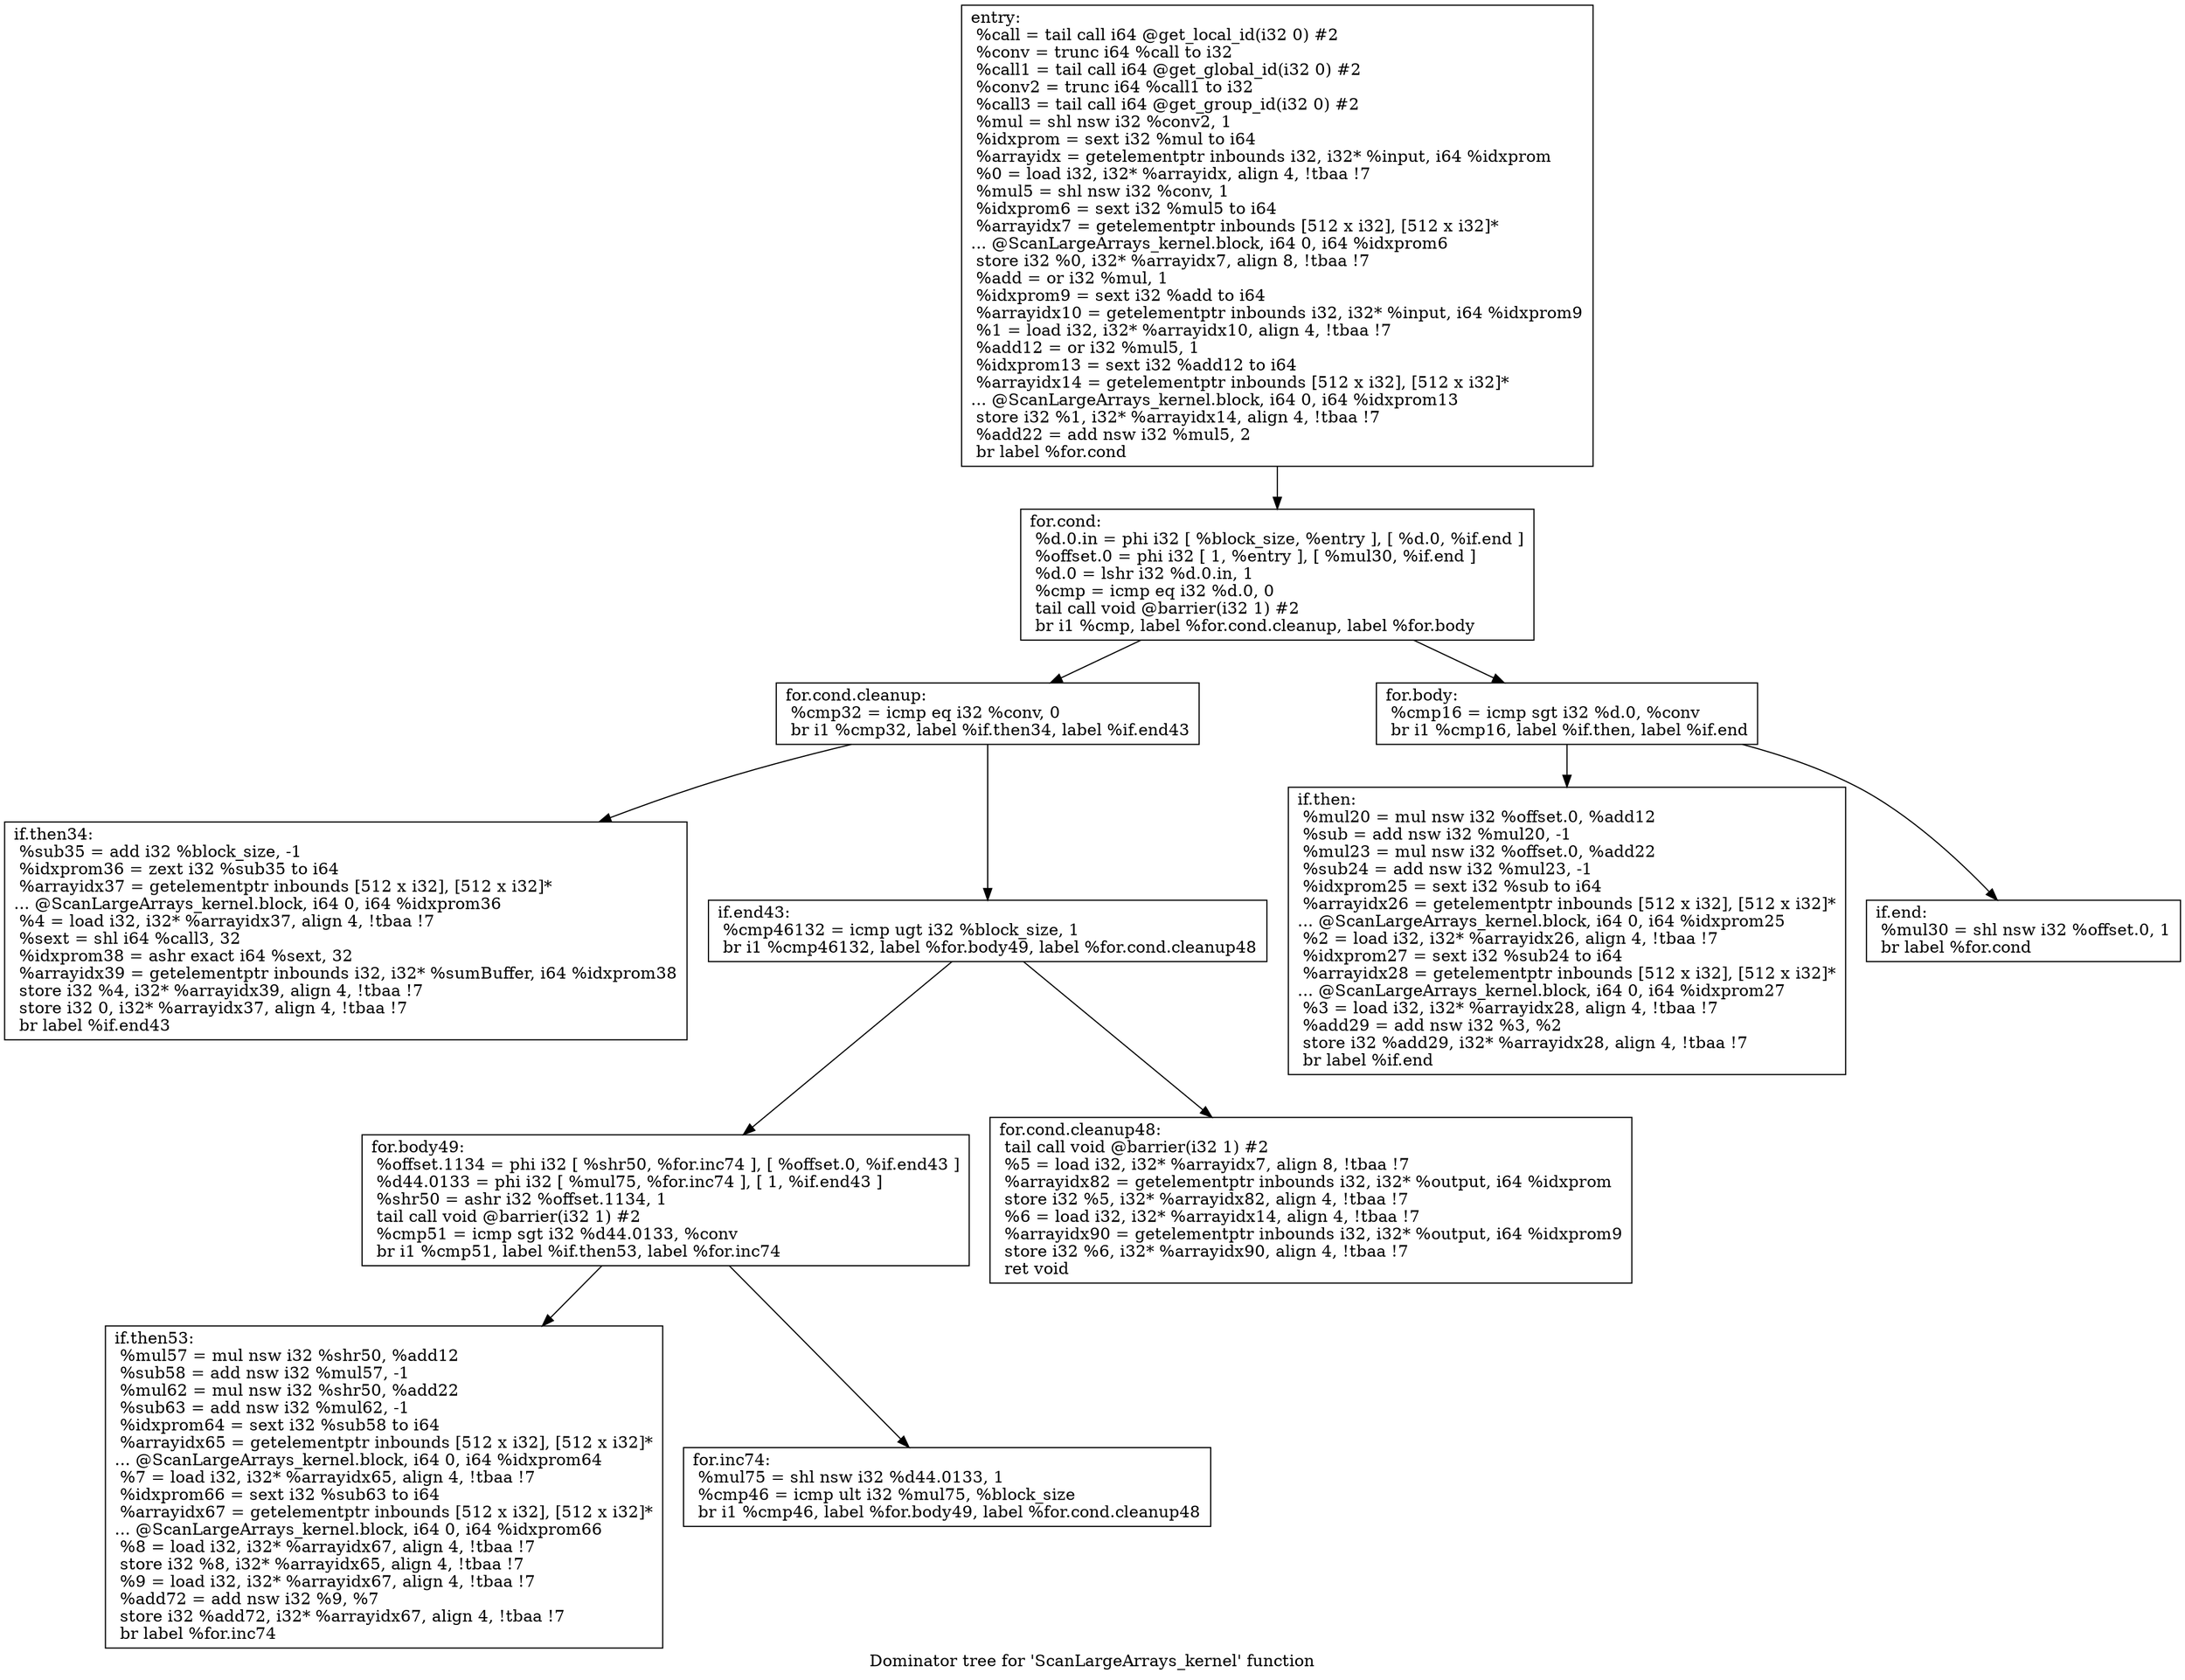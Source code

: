 digraph "Dominator tree for 'ScanLargeArrays_kernel' function" {
	label="Dominator tree for 'ScanLargeArrays_kernel' function";

	Node0x8d0b110 [shape=record,label="{entry:\l  %call = tail call i64 @get_local_id(i32 0) #2\l  %conv = trunc i64 %call to i32\l  %call1 = tail call i64 @get_global_id(i32 0) #2\l  %conv2 = trunc i64 %call1 to i32\l  %call3 = tail call i64 @get_group_id(i32 0) #2\l  %mul = shl nsw i32 %conv2, 1\l  %idxprom = sext i32 %mul to i64\l  %arrayidx = getelementptr inbounds i32, i32* %input, i64 %idxprom\l  %0 = load i32, i32* %arrayidx, align 4, !tbaa !7\l  %mul5 = shl nsw i32 %conv, 1\l  %idxprom6 = sext i32 %mul5 to i64\l  %arrayidx7 = getelementptr inbounds [512 x i32], [512 x i32]*\l... @ScanLargeArrays_kernel.block, i64 0, i64 %idxprom6\l  store i32 %0, i32* %arrayidx7, align 8, !tbaa !7\l  %add = or i32 %mul, 1\l  %idxprom9 = sext i32 %add to i64\l  %arrayidx10 = getelementptr inbounds i32, i32* %input, i64 %idxprom9\l  %1 = load i32, i32* %arrayidx10, align 4, !tbaa !7\l  %add12 = or i32 %mul5, 1\l  %idxprom13 = sext i32 %add12 to i64\l  %arrayidx14 = getelementptr inbounds [512 x i32], [512 x i32]*\l... @ScanLargeArrays_kernel.block, i64 0, i64 %idxprom13\l  store i32 %1, i32* %arrayidx14, align 4, !tbaa !7\l  %add22 = add nsw i32 %mul5, 2\l  br label %for.cond\l}"];
	Node0x8d0b110 -> Node0x8d0b000;
	Node0x8d0b000 [shape=record,label="{for.cond:                                         \l  %d.0.in = phi i32 [ %block_size, %entry ], [ %d.0, %if.end ]\l  %offset.0 = phi i32 [ 1, %entry ], [ %mul30, %if.end ]\l  %d.0 = lshr i32 %d.0.in, 1\l  %cmp = icmp eq i32 %d.0, 0\l  tail call void @barrier(i32 1) #2\l  br i1 %cmp, label %for.cond.cleanup, label %for.body\l}"];
	Node0x8d0b000 -> Node0x8d0b040;
	Node0x8d0b000 -> Node0x8d24e50;
	Node0x8d0b040 [shape=record,label="{for.cond.cleanup:                                 \l  %cmp32 = icmp eq i32 %conv, 0\l  br i1 %cmp32, label %if.then34, label %if.end43\l}"];
	Node0x8d0b040 -> Node0x8d0b150;
	Node0x8d0b040 -> Node0x8d0b190;
	Node0x8d0b150 [shape=record,label="{if.then34:                                        \l  %sub35 = add i32 %block_size, -1\l  %idxprom36 = zext i32 %sub35 to i64\l  %arrayidx37 = getelementptr inbounds [512 x i32], [512 x i32]*\l... @ScanLargeArrays_kernel.block, i64 0, i64 %idxprom36\l  %4 = load i32, i32* %arrayidx37, align 4, !tbaa !7\l  %sext = shl i64 %call3, 32\l  %idxprom38 = ashr exact i64 %sext, 32\l  %arrayidx39 = getelementptr inbounds i32, i32* %sumBuffer, i64 %idxprom38\l  store i32 %4, i32* %arrayidx39, align 4, !tbaa !7\l  store i32 0, i32* %arrayidx37, align 4, !tbaa !7\l  br label %if.end43\l}"];
	Node0x8d0b190 [shape=record,label="{if.end43:                                         \l  %cmp46132 = icmp ugt i32 %block_size, 1\l  br i1 %cmp46132, label %for.body49, label %for.cond.cleanup48\l}"];
	Node0x8d0b190 -> Node0x8d0b1d0;
	Node0x8d0b190 -> Node0x8d0b290;
	Node0x8d0b1d0 [shape=record,label="{for.body49:                                       \l  %offset.1134 = phi i32 [ %shr50, %for.inc74 ], [ %offset.0, %if.end43 ]\l  %d44.0133 = phi i32 [ %mul75, %for.inc74 ], [ 1, %if.end43 ]\l  %shr50 = ashr i32 %offset.1134, 1\l  tail call void @barrier(i32 1) #2\l  %cmp51 = icmp sgt i32 %d44.0133, %conv\l  br i1 %cmp51, label %if.then53, label %for.inc74\l}"];
	Node0x8d0b1d0 -> Node0x8d0b210;
	Node0x8d0b1d0 -> Node0x8d0b250;
	Node0x8d0b210 [shape=record,label="{if.then53:                                        \l  %mul57 = mul nsw i32 %shr50, %add12\l  %sub58 = add nsw i32 %mul57, -1\l  %mul62 = mul nsw i32 %shr50, %add22\l  %sub63 = add nsw i32 %mul62, -1\l  %idxprom64 = sext i32 %sub58 to i64\l  %arrayidx65 = getelementptr inbounds [512 x i32], [512 x i32]*\l... @ScanLargeArrays_kernel.block, i64 0, i64 %idxprom64\l  %7 = load i32, i32* %arrayidx65, align 4, !tbaa !7\l  %idxprom66 = sext i32 %sub63 to i64\l  %arrayidx67 = getelementptr inbounds [512 x i32], [512 x i32]*\l... @ScanLargeArrays_kernel.block, i64 0, i64 %idxprom66\l  %8 = load i32, i32* %arrayidx67, align 4, !tbaa !7\l  store i32 %8, i32* %arrayidx65, align 4, !tbaa !7\l  %9 = load i32, i32* %arrayidx67, align 4, !tbaa !7\l  %add72 = add nsw i32 %9, %7\l  store i32 %add72, i32* %arrayidx67, align 4, !tbaa !7\l  br label %for.inc74\l}"];
	Node0x8d0b250 [shape=record,label="{for.inc74:                                        \l  %mul75 = shl nsw i32 %d44.0133, 1\l  %cmp46 = icmp ult i32 %mul75, %block_size\l  br i1 %cmp46, label %for.body49, label %for.cond.cleanup48\l}"];
	Node0x8d0b290 [shape=record,label="{for.cond.cleanup48:                               \l  tail call void @barrier(i32 1) #2\l  %5 = load i32, i32* %arrayidx7, align 8, !tbaa !7\l  %arrayidx82 = getelementptr inbounds i32, i32* %output, i64 %idxprom\l  store i32 %5, i32* %arrayidx82, align 4, !tbaa !7\l  %6 = load i32, i32* %arrayidx14, align 4, !tbaa !7\l  %arrayidx90 = getelementptr inbounds i32, i32* %output, i64 %idxprom9\l  store i32 %6, i32* %arrayidx90, align 4, !tbaa !7\l  ret void\l}"];
	Node0x8d24e50 [shape=record,label="{for.body:                                         \l  %cmp16 = icmp sgt i32 %d.0, %conv\l  br i1 %cmp16, label %if.then, label %if.end\l}"];
	Node0x8d24e50 -> Node0x8d24e90;
	Node0x8d24e50 -> Node0x8d24ed0;
	Node0x8d24e90 [shape=record,label="{if.then:                                          \l  %mul20 = mul nsw i32 %offset.0, %add12\l  %sub = add nsw i32 %mul20, -1\l  %mul23 = mul nsw i32 %offset.0, %add22\l  %sub24 = add nsw i32 %mul23, -1\l  %idxprom25 = sext i32 %sub to i64\l  %arrayidx26 = getelementptr inbounds [512 x i32], [512 x i32]*\l... @ScanLargeArrays_kernel.block, i64 0, i64 %idxprom25\l  %2 = load i32, i32* %arrayidx26, align 4, !tbaa !7\l  %idxprom27 = sext i32 %sub24 to i64\l  %arrayidx28 = getelementptr inbounds [512 x i32], [512 x i32]*\l... @ScanLargeArrays_kernel.block, i64 0, i64 %idxprom27\l  %3 = load i32, i32* %arrayidx28, align 4, !tbaa !7\l  %add29 = add nsw i32 %3, %2\l  store i32 %add29, i32* %arrayidx28, align 4, !tbaa !7\l  br label %if.end\l}"];
	Node0x8d24ed0 [shape=record,label="{if.end:                                           \l  %mul30 = shl nsw i32 %offset.0, 1\l  br label %for.cond\l}"];
}
